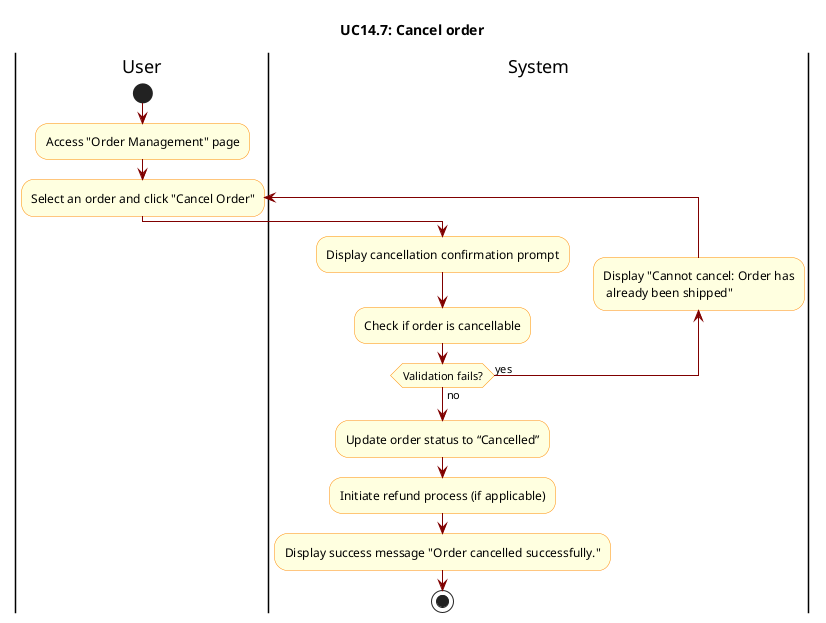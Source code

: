 @startuml

skinparam ActivityBackgroundColor LightYellow
skinparam ActivityBorderColor DarkOrange
skinparam ArrowColor Maroon

title UC14.7: Cancel order

|User|
start
:Access "Order Management" page;

repeat :Select an order and click "Cancel Order";

|System|
    :Display cancellation confirmation prompt;
    :Check if order is cancellable;
    backward :Display "Cannot cancel: Order has
     already been shipped";
repeat while (Validation fails?) is (yes) not (no)

|System|
:Update order status to “Cancelled”;
:Initiate refund process (if applicable);
:Display success message "Order cancelled successfully.";
stop

@enduml
